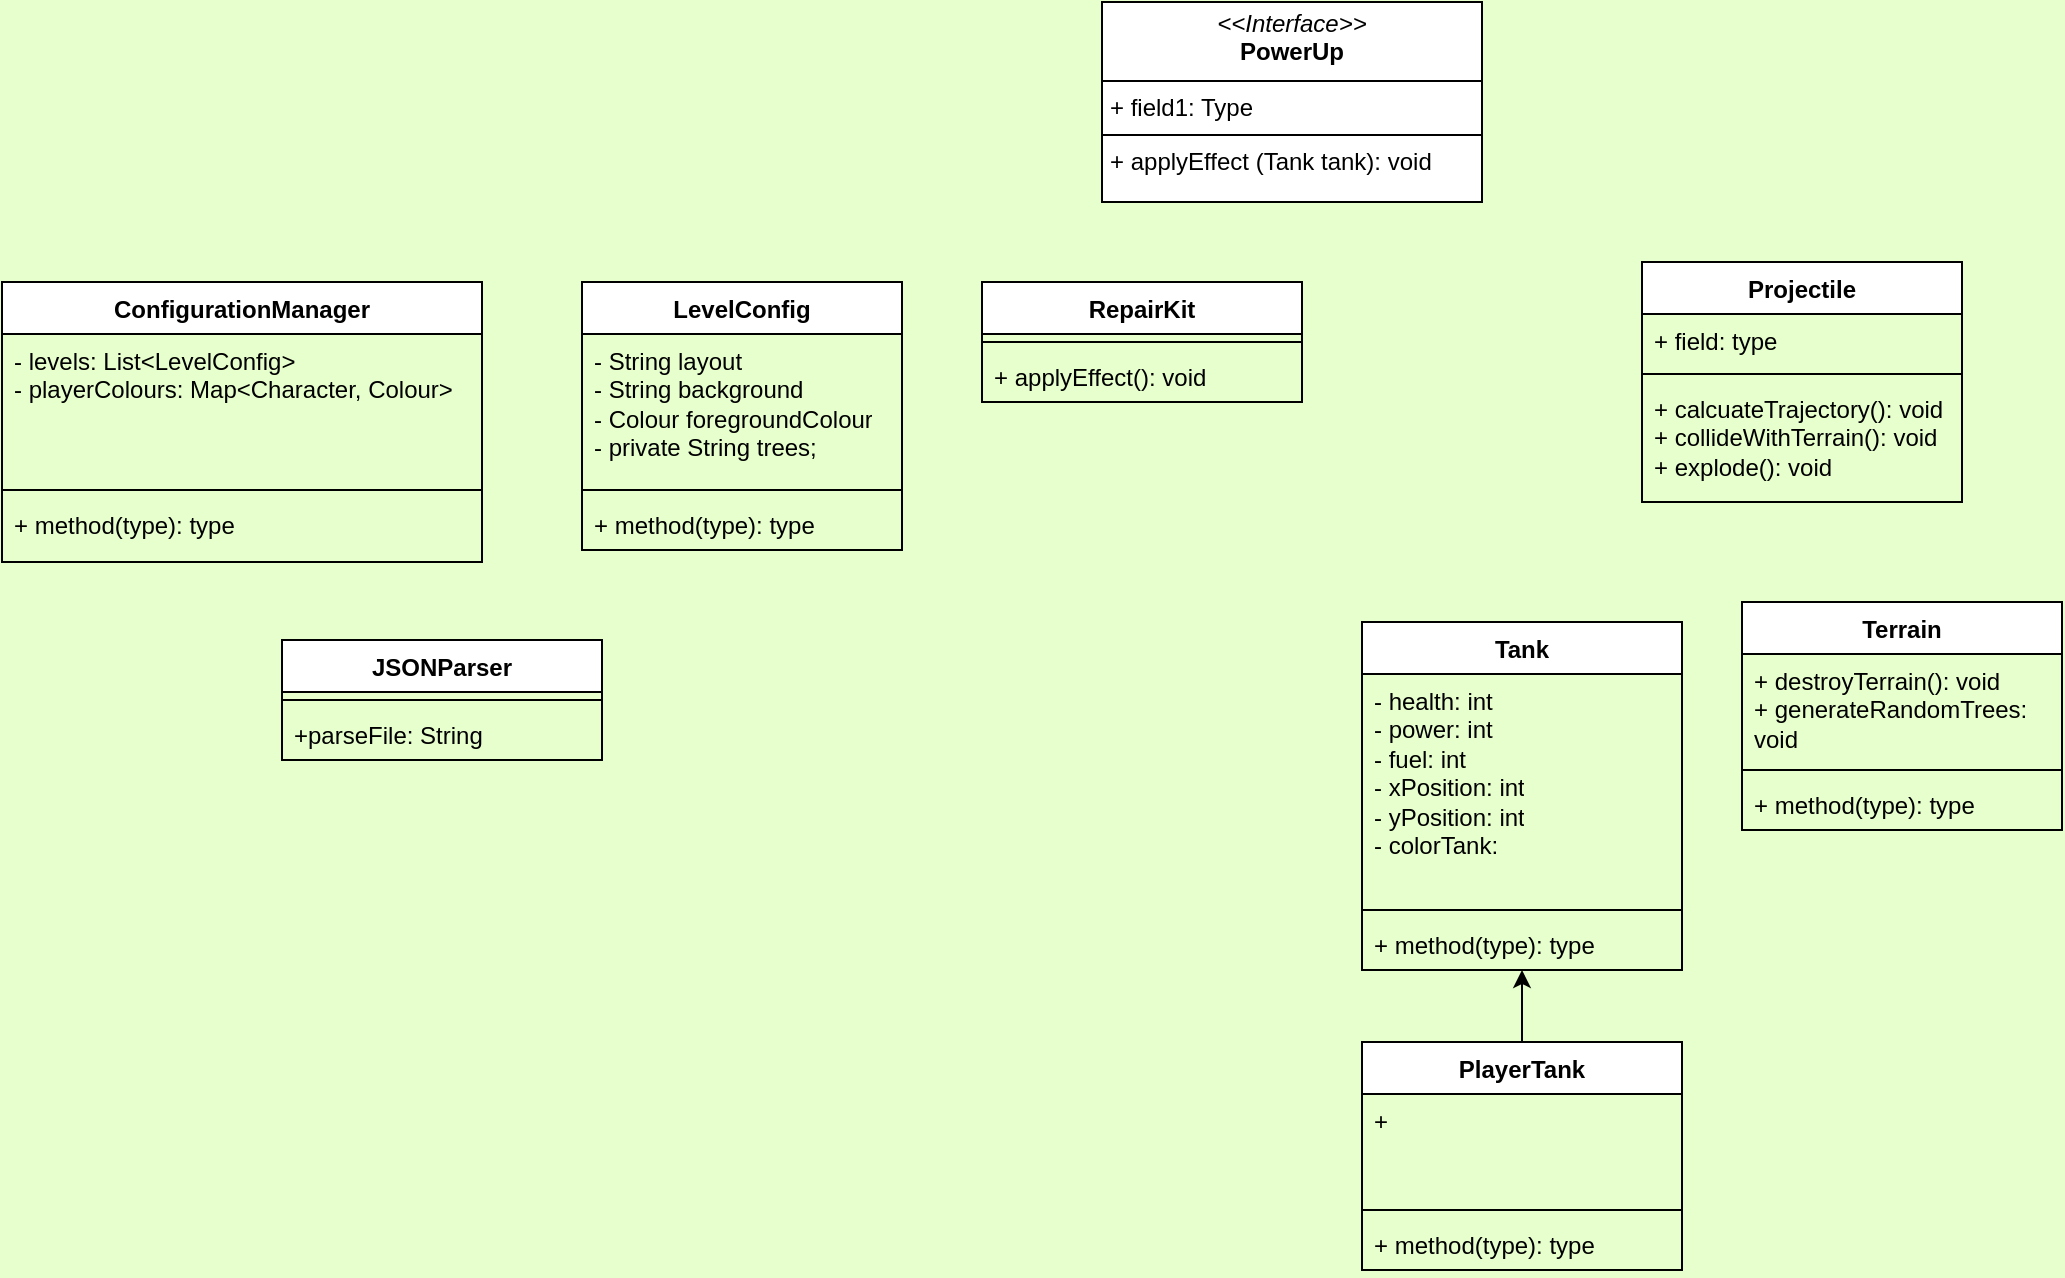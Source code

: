 <mxfile version="24.2.2" type="github">
  <diagram name="Page-1" id="6133507b-19e7-1e82-6fc7-422aa6c4b21f">
    <mxGraphModel dx="460" dy="275" grid="1" gridSize="10" guides="1" tooltips="1" connect="1" arrows="1" fold="1" page="1" pageScale="1" pageWidth="1100" pageHeight="850" background="#E6FFCC" math="0" shadow="0">
      <root>
        <mxCell id="0" />
        <mxCell id="1" parent="0" />
        <mxCell id="UTHU-1M57-vCMUskgQRw-29" style="edgeStyle=orthogonalEdgeStyle;rounded=0;orthogonalLoop=1;jettySize=auto;html=1;exitX=0.5;exitY=0;exitDx=0;exitDy=0;entryX=0.5;entryY=1;entryDx=0;entryDy=0;" edge="1" parent="1" source="UTHU-1M57-vCMUskgQRw-8" target="UTHU-1M57-vCMUskgQRw-25">
          <mxGeometry relative="1" as="geometry" />
        </mxCell>
        <mxCell id="UTHU-1M57-vCMUskgQRw-8" value="PlayerTank" style="swimlane;fontStyle=1;align=center;verticalAlign=top;childLayout=stackLayout;horizontal=1;startSize=26;horizontalStack=0;resizeParent=1;resizeParentMax=0;resizeLast=0;collapsible=1;marginBottom=0;whiteSpace=wrap;html=1;" vertex="1" parent="1">
          <mxGeometry x="730" y="540" width="160" height="114" as="geometry">
            <mxRectangle x="460" y="280" width="100" height="30" as="alternateBounds" />
          </mxGeometry>
        </mxCell>
        <mxCell id="UTHU-1M57-vCMUskgQRw-9" value="&lt;div&gt;+&lt;/div&gt;" style="text;strokeColor=none;fillColor=none;align=left;verticalAlign=top;spacingLeft=4;spacingRight=4;overflow=hidden;rotatable=0;points=[[0,0.5],[1,0.5]];portConstraint=eastwest;whiteSpace=wrap;html=1;" vertex="1" parent="UTHU-1M57-vCMUskgQRw-8">
          <mxGeometry y="26" width="160" height="54" as="geometry" />
        </mxCell>
        <mxCell id="UTHU-1M57-vCMUskgQRw-10" value="" style="line;strokeWidth=1;fillColor=none;align=left;verticalAlign=middle;spacingTop=-1;spacingLeft=3;spacingRight=3;rotatable=0;labelPosition=right;points=[];portConstraint=eastwest;strokeColor=inherit;" vertex="1" parent="UTHU-1M57-vCMUskgQRw-8">
          <mxGeometry y="80" width="160" height="8" as="geometry" />
        </mxCell>
        <mxCell id="UTHU-1M57-vCMUskgQRw-11" value="+ method(type): type" style="text;strokeColor=none;fillColor=none;align=left;verticalAlign=top;spacingLeft=4;spacingRight=4;overflow=hidden;rotatable=0;points=[[0,0.5],[1,0.5]];portConstraint=eastwest;whiteSpace=wrap;html=1;" vertex="1" parent="UTHU-1M57-vCMUskgQRw-8">
          <mxGeometry y="88" width="160" height="26" as="geometry" />
        </mxCell>
        <mxCell id="UTHU-1M57-vCMUskgQRw-25" value="Tank" style="swimlane;fontStyle=1;align=center;verticalAlign=top;childLayout=stackLayout;horizontal=1;startSize=26;horizontalStack=0;resizeParent=1;resizeParentMax=0;resizeLast=0;collapsible=1;marginBottom=0;whiteSpace=wrap;html=1;" vertex="1" parent="1">
          <mxGeometry x="730" y="330" width="160" height="174" as="geometry" />
        </mxCell>
        <mxCell id="UTHU-1M57-vCMUskgQRw-26" value="- health: int&lt;div&gt;- power: int&lt;/div&gt;&lt;div&gt;- fuel: int&lt;/div&gt;&lt;div&gt;- xPosition: int&lt;/div&gt;&lt;div&gt;- yPosition: int&lt;/div&gt;&lt;div&gt;- colorTank:&lt;/div&gt;&lt;div&gt;&lt;br&gt;&lt;/div&gt;" style="text;strokeColor=none;fillColor=none;align=left;verticalAlign=top;spacingLeft=4;spacingRight=4;overflow=hidden;rotatable=0;points=[[0,0.5],[1,0.5]];portConstraint=eastwest;whiteSpace=wrap;html=1;" vertex="1" parent="UTHU-1M57-vCMUskgQRw-25">
          <mxGeometry y="26" width="160" height="114" as="geometry" />
        </mxCell>
        <mxCell id="UTHU-1M57-vCMUskgQRw-27" value="" style="line;strokeWidth=1;fillColor=none;align=left;verticalAlign=middle;spacingTop=-1;spacingLeft=3;spacingRight=3;rotatable=0;labelPosition=right;points=[];portConstraint=eastwest;strokeColor=inherit;" vertex="1" parent="UTHU-1M57-vCMUskgQRw-25">
          <mxGeometry y="140" width="160" height="8" as="geometry" />
        </mxCell>
        <mxCell id="UTHU-1M57-vCMUskgQRw-28" value="+ method(type): type" style="text;strokeColor=none;fillColor=none;align=left;verticalAlign=top;spacingLeft=4;spacingRight=4;overflow=hidden;rotatable=0;points=[[0,0.5],[1,0.5]];portConstraint=eastwest;whiteSpace=wrap;html=1;" vertex="1" parent="UTHU-1M57-vCMUskgQRw-25">
          <mxGeometry y="148" width="160" height="26" as="geometry" />
        </mxCell>
        <mxCell id="UTHU-1M57-vCMUskgQRw-30" value="ConfigurationManager" style="swimlane;fontStyle=1;align=center;verticalAlign=top;childLayout=stackLayout;horizontal=1;startSize=26;horizontalStack=0;resizeParent=1;resizeParentMax=0;resizeLast=0;collapsible=1;marginBottom=0;whiteSpace=wrap;html=1;" vertex="1" parent="1">
          <mxGeometry x="50" y="160" width="240" height="140" as="geometry" />
        </mxCell>
        <mxCell id="UTHU-1M57-vCMUskgQRw-31" value="- levels: List&amp;lt;LevelConfig&amp;gt;&lt;div&gt;- playerColours: Map&amp;lt;Character, Colour&amp;gt;&lt;/div&gt;" style="text;strokeColor=none;fillColor=none;align=left;verticalAlign=top;spacingLeft=4;spacingRight=4;overflow=hidden;rotatable=0;points=[[0,0.5],[1,0.5]];portConstraint=eastwest;whiteSpace=wrap;html=1;" vertex="1" parent="UTHU-1M57-vCMUskgQRw-30">
          <mxGeometry y="26" width="240" height="74" as="geometry" />
        </mxCell>
        <mxCell id="UTHU-1M57-vCMUskgQRw-32" value="" style="line;strokeWidth=1;fillColor=none;align=left;verticalAlign=middle;spacingTop=-1;spacingLeft=3;spacingRight=3;rotatable=0;labelPosition=right;points=[];portConstraint=eastwest;strokeColor=inherit;" vertex="1" parent="UTHU-1M57-vCMUskgQRw-30">
          <mxGeometry y="100" width="240" height="8" as="geometry" />
        </mxCell>
        <mxCell id="UTHU-1M57-vCMUskgQRw-33" value="+ method(type): type" style="text;strokeColor=none;fillColor=none;align=left;verticalAlign=top;spacingLeft=4;spacingRight=4;overflow=hidden;rotatable=0;points=[[0,0.5],[1,0.5]];portConstraint=eastwest;whiteSpace=wrap;html=1;" vertex="1" parent="UTHU-1M57-vCMUskgQRw-30">
          <mxGeometry y="108" width="240" height="32" as="geometry" />
        </mxCell>
        <mxCell id="UTHU-1M57-vCMUskgQRw-36" value="LevelConfig" style="swimlane;fontStyle=1;align=center;verticalAlign=top;childLayout=stackLayout;horizontal=1;startSize=26;horizontalStack=0;resizeParent=1;resizeParentMax=0;resizeLast=0;collapsible=1;marginBottom=0;whiteSpace=wrap;html=1;" vertex="1" parent="1">
          <mxGeometry x="340" y="160" width="160" height="134" as="geometry" />
        </mxCell>
        <mxCell id="UTHU-1M57-vCMUskgQRw-37" value="- String layout&lt;div&gt;- String background&lt;/div&gt;&lt;div&gt;- Colour foregroundColour&lt;/div&gt;&lt;div&gt;- private String trees;&lt;/div&gt;" style="text;strokeColor=none;fillColor=none;align=left;verticalAlign=top;spacingLeft=4;spacingRight=4;overflow=hidden;rotatable=0;points=[[0,0.5],[1,0.5]];portConstraint=eastwest;whiteSpace=wrap;html=1;" vertex="1" parent="UTHU-1M57-vCMUskgQRw-36">
          <mxGeometry y="26" width="160" height="74" as="geometry" />
        </mxCell>
        <mxCell id="UTHU-1M57-vCMUskgQRw-38" value="" style="line;strokeWidth=1;fillColor=none;align=left;verticalAlign=middle;spacingTop=-1;spacingLeft=3;spacingRight=3;rotatable=0;labelPosition=right;points=[];portConstraint=eastwest;strokeColor=inherit;" vertex="1" parent="UTHU-1M57-vCMUskgQRw-36">
          <mxGeometry y="100" width="160" height="8" as="geometry" />
        </mxCell>
        <mxCell id="UTHU-1M57-vCMUskgQRw-39" value="+ method(type): type" style="text;strokeColor=none;fillColor=none;align=left;verticalAlign=top;spacingLeft=4;spacingRight=4;overflow=hidden;rotatable=0;points=[[0,0.5],[1,0.5]];portConstraint=eastwest;whiteSpace=wrap;html=1;" vertex="1" parent="UTHU-1M57-vCMUskgQRw-36">
          <mxGeometry y="108" width="160" height="26" as="geometry" />
        </mxCell>
        <mxCell id="UTHU-1M57-vCMUskgQRw-40" value="JSONParser" style="swimlane;fontStyle=1;align=center;verticalAlign=top;childLayout=stackLayout;horizontal=1;startSize=26;horizontalStack=0;resizeParent=1;resizeParentMax=0;resizeLast=0;collapsible=1;marginBottom=0;whiteSpace=wrap;html=1;" vertex="1" parent="1">
          <mxGeometry x="190" y="339" width="160" height="60" as="geometry" />
        </mxCell>
        <mxCell id="UTHU-1M57-vCMUskgQRw-42" value="" style="line;strokeWidth=1;fillColor=none;align=left;verticalAlign=middle;spacingTop=-1;spacingLeft=3;spacingRight=3;rotatable=0;labelPosition=right;points=[];portConstraint=eastwest;strokeColor=inherit;" vertex="1" parent="UTHU-1M57-vCMUskgQRw-40">
          <mxGeometry y="26" width="160" height="8" as="geometry" />
        </mxCell>
        <mxCell id="UTHU-1M57-vCMUskgQRw-43" value="+parseFile: String" style="text;strokeColor=none;fillColor=none;align=left;verticalAlign=top;spacingLeft=4;spacingRight=4;overflow=hidden;rotatable=0;points=[[0,0.5],[1,0.5]];portConstraint=eastwest;whiteSpace=wrap;html=1;" vertex="1" parent="UTHU-1M57-vCMUskgQRw-40">
          <mxGeometry y="34" width="160" height="26" as="geometry" />
        </mxCell>
        <mxCell id="UTHU-1M57-vCMUskgQRw-44" value="Projectile" style="swimlane;fontStyle=1;align=center;verticalAlign=top;childLayout=stackLayout;horizontal=1;startSize=26;horizontalStack=0;resizeParent=1;resizeParentMax=0;resizeLast=0;collapsible=1;marginBottom=0;whiteSpace=wrap;html=1;" vertex="1" parent="1">
          <mxGeometry x="870" y="150" width="160" height="120" as="geometry" />
        </mxCell>
        <mxCell id="UTHU-1M57-vCMUskgQRw-45" value="+ field: type" style="text;strokeColor=none;fillColor=none;align=left;verticalAlign=top;spacingLeft=4;spacingRight=4;overflow=hidden;rotatable=0;points=[[0,0.5],[1,0.5]];portConstraint=eastwest;whiteSpace=wrap;html=1;" vertex="1" parent="UTHU-1M57-vCMUskgQRw-44">
          <mxGeometry y="26" width="160" height="26" as="geometry" />
        </mxCell>
        <mxCell id="UTHU-1M57-vCMUskgQRw-46" value="" style="line;strokeWidth=1;fillColor=none;align=left;verticalAlign=middle;spacingTop=-1;spacingLeft=3;spacingRight=3;rotatable=0;labelPosition=right;points=[];portConstraint=eastwest;strokeColor=inherit;" vertex="1" parent="UTHU-1M57-vCMUskgQRw-44">
          <mxGeometry y="52" width="160" height="8" as="geometry" />
        </mxCell>
        <mxCell id="UTHU-1M57-vCMUskgQRw-47" value="+ calcuateTrajectory(): void&lt;div&gt;+ collideWithTerrain(): void&lt;/div&gt;&lt;div&gt;+ explode(): void&lt;/div&gt;" style="text;strokeColor=none;fillColor=none;align=left;verticalAlign=top;spacingLeft=4;spacingRight=4;overflow=hidden;rotatable=0;points=[[0,0.5],[1,0.5]];portConstraint=eastwest;whiteSpace=wrap;html=1;" vertex="1" parent="UTHU-1M57-vCMUskgQRw-44">
          <mxGeometry y="60" width="160" height="60" as="geometry" />
        </mxCell>
        <mxCell id="UTHU-1M57-vCMUskgQRw-48" value="Terrain" style="swimlane;fontStyle=1;align=center;verticalAlign=top;childLayout=stackLayout;horizontal=1;startSize=26;horizontalStack=0;resizeParent=1;resizeParentMax=0;resizeLast=0;collapsible=1;marginBottom=0;whiteSpace=wrap;html=1;" vertex="1" parent="1">
          <mxGeometry x="920" y="320" width="160" height="114" as="geometry" />
        </mxCell>
        <mxCell id="UTHU-1M57-vCMUskgQRw-49" value="+ destroyTerrain(): void&lt;div&gt;+ generateRandomTrees: void&lt;/div&gt;" style="text;strokeColor=none;fillColor=none;align=left;verticalAlign=top;spacingLeft=4;spacingRight=4;overflow=hidden;rotatable=0;points=[[0,0.5],[1,0.5]];portConstraint=eastwest;whiteSpace=wrap;html=1;" vertex="1" parent="UTHU-1M57-vCMUskgQRw-48">
          <mxGeometry y="26" width="160" height="54" as="geometry" />
        </mxCell>
        <mxCell id="UTHU-1M57-vCMUskgQRw-50" value="" style="line;strokeWidth=1;fillColor=none;align=left;verticalAlign=middle;spacingTop=-1;spacingLeft=3;spacingRight=3;rotatable=0;labelPosition=right;points=[];portConstraint=eastwest;strokeColor=inherit;" vertex="1" parent="UTHU-1M57-vCMUskgQRw-48">
          <mxGeometry y="80" width="160" height="8" as="geometry" />
        </mxCell>
        <mxCell id="UTHU-1M57-vCMUskgQRw-51" value="+ method(type): type" style="text;strokeColor=none;fillColor=none;align=left;verticalAlign=top;spacingLeft=4;spacingRight=4;overflow=hidden;rotatable=0;points=[[0,0.5],[1,0.5]];portConstraint=eastwest;whiteSpace=wrap;html=1;" vertex="1" parent="UTHU-1M57-vCMUskgQRw-48">
          <mxGeometry y="88" width="160" height="26" as="geometry" />
        </mxCell>
        <mxCell id="UTHU-1M57-vCMUskgQRw-52" value="&lt;p style=&quot;margin:0px;margin-top:4px;text-align:center;&quot;&gt;&lt;i&gt;&amp;lt;&amp;lt;Interface&amp;gt;&amp;gt;&lt;/i&gt;&lt;br&gt;&lt;b&gt;PowerUp&lt;/b&gt;&lt;/p&gt;&lt;hr size=&quot;1&quot; style=&quot;border-style:solid;&quot;&gt;&lt;p style=&quot;margin:0px;margin-left:4px;&quot;&gt;+ field1: Type&lt;br&gt;&lt;/p&gt;&lt;hr size=&quot;1&quot; style=&quot;border-style:solid;&quot;&gt;&lt;p style=&quot;margin:0px;margin-left:4px;&quot;&gt;+ applyEffect (Tank tank): void&lt;/p&gt;" style="verticalAlign=top;align=left;overflow=fill;html=1;whiteSpace=wrap;" vertex="1" parent="1">
          <mxGeometry x="600" y="20" width="190" height="100" as="geometry" />
        </mxCell>
        <mxCell id="UTHU-1M57-vCMUskgQRw-55" value="RepairKit" style="swimlane;fontStyle=1;align=center;verticalAlign=top;childLayout=stackLayout;horizontal=1;startSize=26;horizontalStack=0;resizeParent=1;resizeParentMax=0;resizeLast=0;collapsible=1;marginBottom=0;whiteSpace=wrap;html=1;" vertex="1" parent="1">
          <mxGeometry x="540" y="160" width="160" height="60" as="geometry" />
        </mxCell>
        <mxCell id="UTHU-1M57-vCMUskgQRw-57" value="" style="line;strokeWidth=1;fillColor=none;align=left;verticalAlign=middle;spacingTop=-1;spacingLeft=3;spacingRight=3;rotatable=0;labelPosition=right;points=[];portConstraint=eastwest;strokeColor=inherit;" vertex="1" parent="UTHU-1M57-vCMUskgQRw-55">
          <mxGeometry y="26" width="160" height="8" as="geometry" />
        </mxCell>
        <mxCell id="UTHU-1M57-vCMUskgQRw-58" value="+ applyEffect(): void" style="text;strokeColor=none;fillColor=none;align=left;verticalAlign=top;spacingLeft=4;spacingRight=4;overflow=hidden;rotatable=0;points=[[0,0.5],[1,0.5]];portConstraint=eastwest;whiteSpace=wrap;html=1;" vertex="1" parent="UTHU-1M57-vCMUskgQRw-55">
          <mxGeometry y="34" width="160" height="26" as="geometry" />
        </mxCell>
      </root>
    </mxGraphModel>
  </diagram>
</mxfile>
